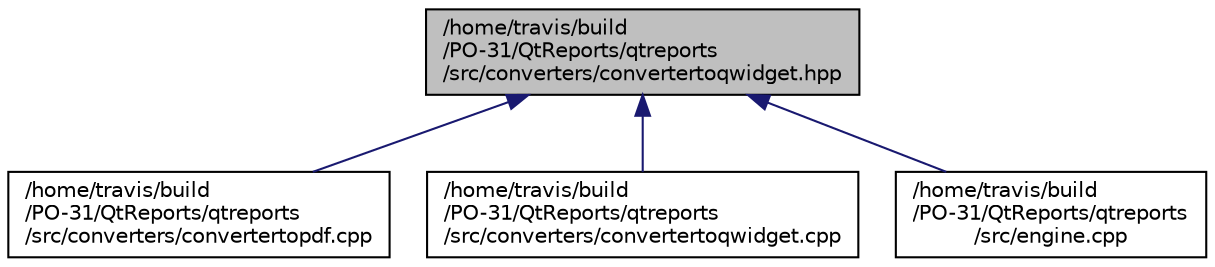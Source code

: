 digraph "/home/travis/build/PO-31/QtReports/qtreports/src/converters/convertertoqwidget.hpp"
{
 // INTERACTIVE_SVG=YES
  bgcolor="transparent";
  edge [fontname="Helvetica",fontsize="10",labelfontname="Helvetica",labelfontsize="10"];
  node [fontname="Helvetica",fontsize="10",shape=record];
  Node1 [label="/home/travis/build\l/PO-31/QtReports/qtreports\l/src/converters/convertertoqwidget.hpp",height=0.2,width=0.4,color="black", fillcolor="grey75", style="filled", fontcolor="black"];
  Node1 -> Node2 [dir="back",color="midnightblue",fontsize="10",style="solid",fontname="Helvetica"];
  Node2 [label="/home/travis/build\l/PO-31/QtReports/qtreports\l/src/converters/convertertopdf.cpp",height=0.2,width=0.4,color="black",URL="$convertertopdf_8cpp.html"];
  Node1 -> Node3 [dir="back",color="midnightblue",fontsize="10",style="solid",fontname="Helvetica"];
  Node3 [label="/home/travis/build\l/PO-31/QtReports/qtreports\l/src/converters/convertertoqwidget.cpp",height=0.2,width=0.4,color="black",URL="$convertertoqwidget_8cpp.html"];
  Node1 -> Node4 [dir="back",color="midnightblue",fontsize="10",style="solid",fontname="Helvetica"];
  Node4 [label="/home/travis/build\l/PO-31/QtReports/qtreports\l/src/engine.cpp",height=0.2,width=0.4,color="black",URL="$engine_8cpp.html"];
}
